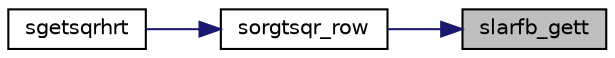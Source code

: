 digraph "slarfb_gett"
{
 // LATEX_PDF_SIZE
  edge [fontname="Helvetica",fontsize="10",labelfontname="Helvetica",labelfontsize="10"];
  node [fontname="Helvetica",fontsize="10",shape=record];
  rankdir="RL";
  Node1 [label="slarfb_gett",height=0.2,width=0.4,color="black", fillcolor="grey75", style="filled", fontcolor="black",tooltip="SLARFB_GETT"];
  Node1 -> Node2 [dir="back",color="midnightblue",fontsize="10",style="solid",fontname="Helvetica"];
  Node2 [label="sorgtsqr_row",height=0.2,width=0.4,color="black", fillcolor="white", style="filled",URL="$sorgtsqr__row_8f.html#a42f4eef695a6bca9094ae4427c3403e4",tooltip="SORGTSQR_ROW"];
  Node2 -> Node3 [dir="back",color="midnightblue",fontsize="10",style="solid",fontname="Helvetica"];
  Node3 [label="sgetsqrhrt",height=0.2,width=0.4,color="black", fillcolor="white", style="filled",URL="$sgetsqrhrt_8f.html#aa9b1c34bb9a3e6ffb4de0b144539777b",tooltip="SGETSQRHRT"];
}
